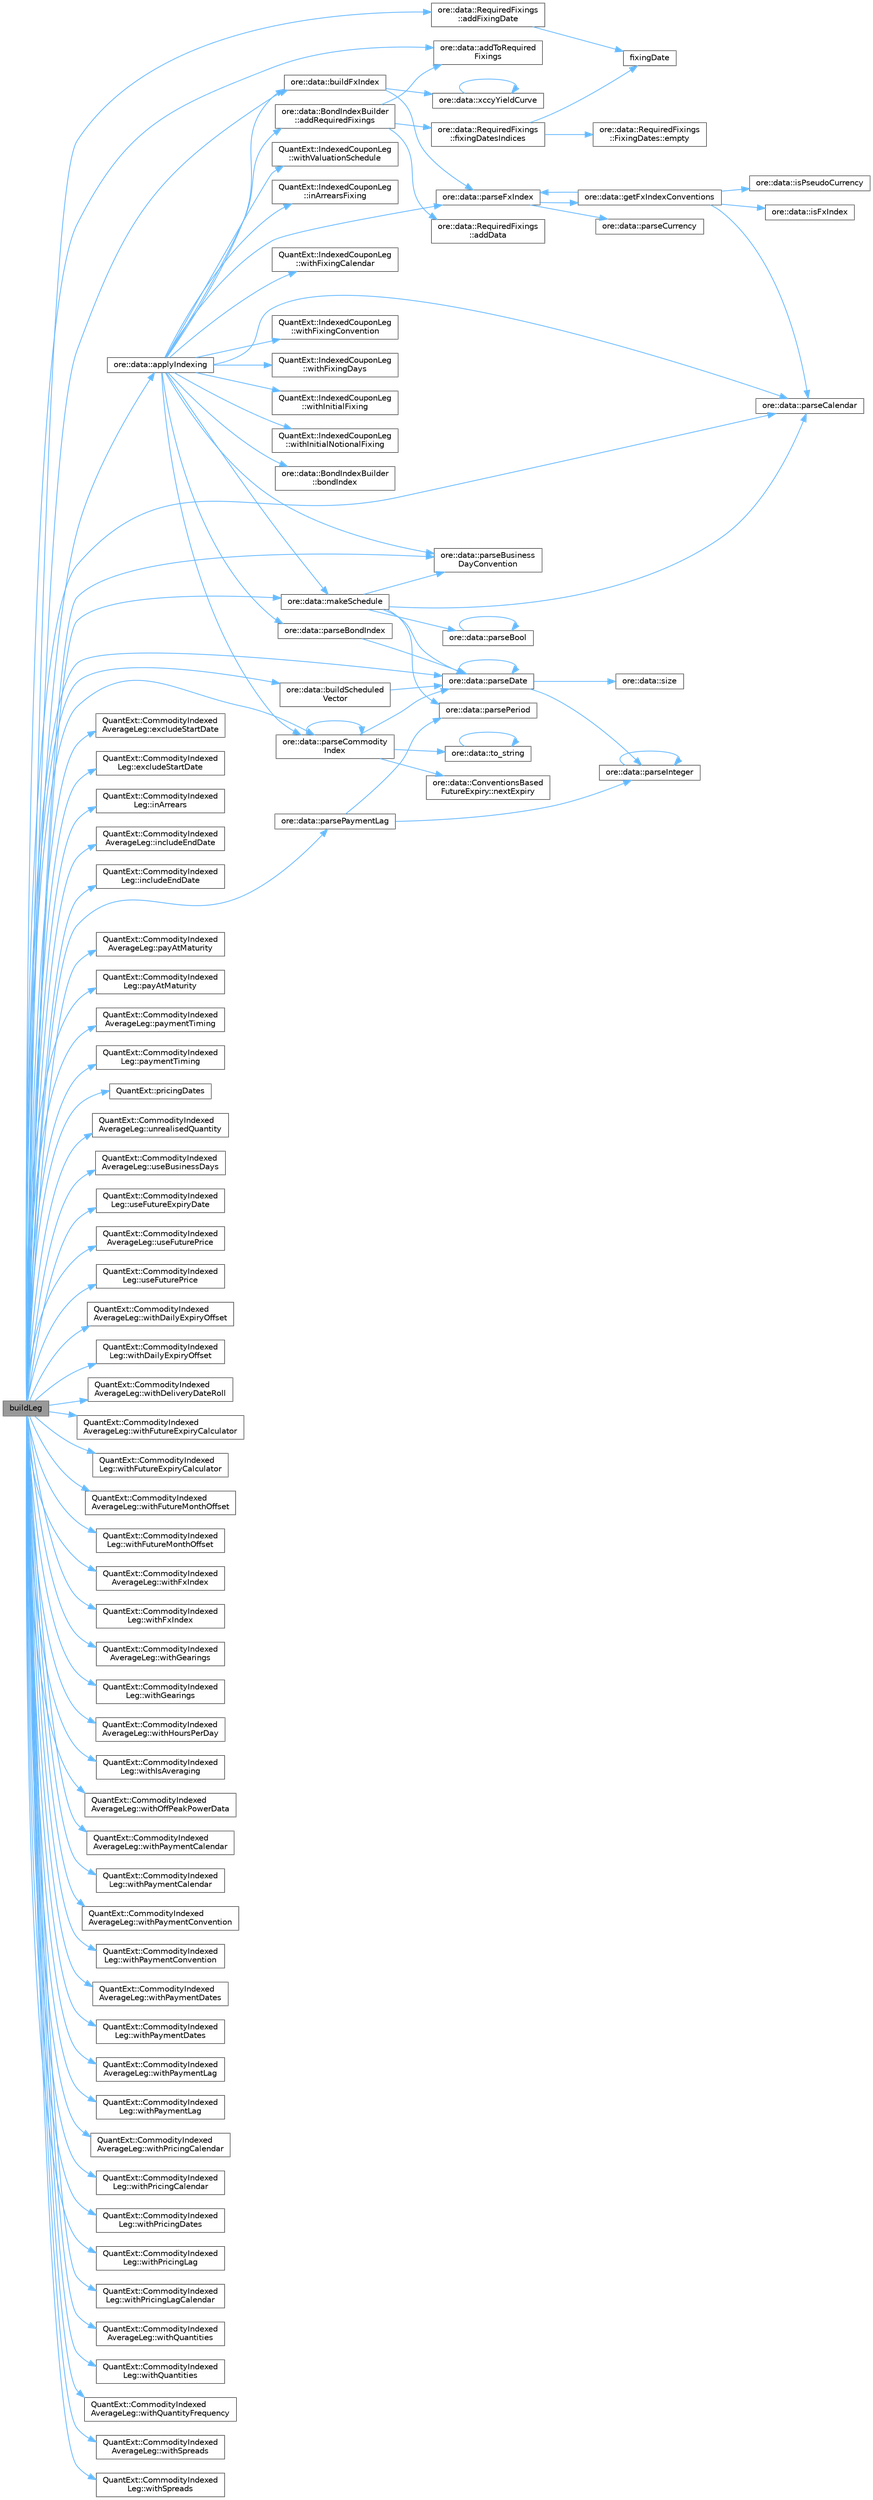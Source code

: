 digraph "buildLeg"
{
 // INTERACTIVE_SVG=YES
 // LATEX_PDF_SIZE
  bgcolor="transparent";
  edge [fontname=Helvetica,fontsize=10,labelfontname=Helvetica,labelfontsize=10];
  node [fontname=Helvetica,fontsize=10,shape=box,height=0.2,width=0.4];
  rankdir="LR";
  Node1 [label="buildLeg",height=0.2,width=0.4,color="gray40", fillcolor="grey60", style="filled", fontcolor="black",tooltip=" "];
  Node1 -> Node2 [color="steelblue1",style="solid"];
  Node2 [label="ore::data::RequiredFixings\l::addFixingDate",height=0.2,width=0.4,color="grey40", fillcolor="white", style="filled",URL="$classore_1_1data_1_1_required_fixings.html#ab7dfe7e5dd7a3d8d8f67fc9096a3c57d",tooltip=" "];
  Node2 -> Node3 [color="steelblue1",style="solid"];
  Node3 [label="fixingDate",height=0.2,width=0.4,color="grey40", fillcolor="white", style="filled",URL="C:/dev/ORE/documentation/QuantExt/doc/quantext.tag$namespace_quant_ext_1_1_zero_inflation.html#a57de786c1c8988b6da9d354282b4b370",tooltip=" "];
  Node1 -> Node4 [color="steelblue1",style="solid"];
  Node4 [label="ore::data::addToRequired\lFixings",height=0.2,width=0.4,color="grey40", fillcolor="white", style="filled",URL="$namespaceore_1_1data.html#a7453cd5f9e91b39da1712c6207aca462",tooltip=" "];
  Node1 -> Node5 [color="steelblue1",style="solid"];
  Node5 [label="ore::data::applyIndexing",height=0.2,width=0.4,color="grey40", fillcolor="white", style="filled",URL="$namespaceore_1_1data.html#a5d06d31ceafbb5a0bf0f9a4dbd09ab7e",tooltip=" "];
  Node5 -> Node6 [color="steelblue1",style="solid"];
  Node6 [label="ore::data::BondIndexBuilder\l::addRequiredFixings",height=0.2,width=0.4,color="grey40", fillcolor="white", style="filled",URL="$classore_1_1data_1_1_bond_index_builder.html#ae479124f9f93e301b0a9b63f603a7e07",tooltip=" "];
  Node6 -> Node7 [color="steelblue1",style="solid"];
  Node7 [label="ore::data::RequiredFixings\l::addData",height=0.2,width=0.4,color="grey40", fillcolor="white", style="filled",URL="$classore_1_1data_1_1_required_fixings.html#a6239d4397d1d7eb1de886f13bdc8d9d4",tooltip=" "];
  Node6 -> Node4 [color="steelblue1",style="solid"];
  Node6 -> Node8 [color="steelblue1",style="solid"];
  Node8 [label="ore::data::RequiredFixings\l::fixingDatesIndices",height=0.2,width=0.4,color="grey40", fillcolor="white", style="filled",URL="$classore_1_1data_1_1_required_fixings.html#a63d6b984cee7a38db36dee1c4233e0a0",tooltip=" "];
  Node8 -> Node9 [color="steelblue1",style="solid"];
  Node9 [label="ore::data::RequiredFixings\l::FixingDates::empty",height=0.2,width=0.4,color="grey40", fillcolor="white", style="filled",URL="$classore_1_1data_1_1_required_fixings_1_1_fixing_dates.html#a644718bb2fb240de962dc3c9a1fdf0dc",tooltip=" "];
  Node8 -> Node3 [color="steelblue1",style="solid"];
  Node5 -> Node10 [color="steelblue1",style="solid"];
  Node10 [label="ore::data::BondIndexBuilder\l::bondIndex",height=0.2,width=0.4,color="grey40", fillcolor="white", style="filled",URL="$classore_1_1data_1_1_bond_index_builder.html#a81d44eb05c46711351c9cf09a686bf3f",tooltip=" "];
  Node5 -> Node11 [color="steelblue1",style="solid"];
  Node11 [label="ore::data::buildFxIndex",height=0.2,width=0.4,color="grey40", fillcolor="white", style="filled",URL="$namespaceore_1_1data.html#ae313b95f8a3ab32f9ef5fbb83ac3254f",tooltip=" "];
  Node11 -> Node12 [color="steelblue1",style="solid"];
  Node12 [label="ore::data::parseFxIndex",height=0.2,width=0.4,color="grey40", fillcolor="white", style="filled",URL="$group__utilities.html#ga4c161c978377952d86a509a855e564b6",tooltip="Convert std::string to QuantExt::FxIndex."];
  Node12 -> Node13 [color="steelblue1",style="solid"];
  Node13 [label="ore::data::getFxIndexConventions",height=0.2,width=0.4,color="grey40", fillcolor="white", style="filled",URL="$namespaceore_1_1data.html#a924eb5d1881d31c82ac8abbdc15a5027",tooltip=" "];
  Node13 -> Node14 [color="steelblue1",style="solid"];
  Node14 [label="ore::data::isFxIndex",height=0.2,width=0.4,color="grey40", fillcolor="white", style="filled",URL="$namespaceore_1_1data.html#a123e19b0fac4f5124a8c26bad300de0e",tooltip=" "];
  Node13 -> Node15 [color="steelblue1",style="solid"];
  Node15 [label="ore::data::isPseudoCurrency",height=0.2,width=0.4,color="grey40", fillcolor="white", style="filled",URL="$group__utilities.html#gac0cf10eef45b9d706e29e7eb2ddddc90",tooltip="check for pseudo currency = precious metal or crypto currency *‍/"];
  Node13 -> Node16 [color="steelblue1",style="solid"];
  Node16 [label="ore::data::parseCalendar",height=0.2,width=0.4,color="grey40", fillcolor="white", style="filled",URL="$group__utilities.html#ga0f72d6fcccae10a674bdcd5095200f14",tooltip="Convert text to QuantLib::Calendar."];
  Node13 -> Node12 [color="steelblue1",style="solid"];
  Node12 -> Node17 [color="steelblue1",style="solid"];
  Node17 [label="ore::data::parseCurrency",height=0.2,width=0.4,color="grey40", fillcolor="white", style="filled",URL="$group__utilities.html#ga6e9e781a58e78200301c76161589fc7b",tooltip="Convert text to QuantLib::Currency."];
  Node11 -> Node18 [color="steelblue1",style="solid"];
  Node18 [label="ore::data::xccyYieldCurve",height=0.2,width=0.4,color="grey40", fillcolor="white", style="filled",URL="$namespaceore_1_1data.html#a02864b97f8a5f61c74d6b78ca65d7c30",tooltip=" "];
  Node18 -> Node18 [color="steelblue1",style="solid"];
  Node5 -> Node19 [color="steelblue1",style="solid"];
  Node19 [label="QuantExt::IndexedCouponLeg\l::inArrearsFixing",height=0.2,width=0.4,color="grey40", fillcolor="white", style="filled",URL="C:/dev/ORE/documentation/QuantExt/doc/quantext.tag$class_quant_ext_1_1_indexed_coupon_leg.html#a5ef0dba250a413818e5476474e2d95f5",tooltip=" "];
  Node5 -> Node20 [color="steelblue1",style="solid"];
  Node20 [label="ore::data::makeSchedule",height=0.2,width=0.4,color="grey40", fillcolor="white", style="filled",URL="$namespaceore_1_1data.html#af158e922cf963a59228878344ca5858d",tooltip=" "];
  Node20 -> Node21 [color="steelblue1",style="solid"];
  Node21 [label="ore::data::parseBool",height=0.2,width=0.4,color="grey40", fillcolor="white", style="filled",URL="$group__utilities.html#ga94621f11193864fa1338296232dc5be9",tooltip="Convert text to bool."];
  Node21 -> Node21 [color="steelblue1",style="solid"];
  Node20 -> Node22 [color="steelblue1",style="solid"];
  Node22 [label="ore::data::parseBusiness\lDayConvention",height=0.2,width=0.4,color="grey40", fillcolor="white", style="filled",URL="$group__utilities.html#ga86adcf55f91e340ff40783964666e732",tooltip="Convert text to QuantLib::BusinessDayConvention."];
  Node20 -> Node16 [color="steelblue1",style="solid"];
  Node20 -> Node23 [color="steelblue1",style="solid"];
  Node23 [label="ore::data::parseDate",height=0.2,width=0.4,color="grey40", fillcolor="white", style="filled",URL="$group__utilities.html#ga59b5fdda574d90facae95dec2d13040d",tooltip="Convert std::string to QuantLib::Date."];
  Node23 -> Node23 [color="steelblue1",style="solid"];
  Node23 -> Node24 [color="steelblue1",style="solid"];
  Node24 [label="ore::data::parseInteger",height=0.2,width=0.4,color="grey40", fillcolor="white", style="filled",URL="$group__utilities.html#gaecd67eda4fb5f4859bb8f6d383547721",tooltip="Convert text to QuantLib::Integer."];
  Node24 -> Node24 [color="steelblue1",style="solid"];
  Node23 -> Node25 [color="steelblue1",style="solid"];
  Node25 [label="ore::data::size",height=0.2,width=0.4,color="grey40", fillcolor="white", style="filled",URL="$namespaceore_1_1data.html#a777e216dee6069b548bb87da7152699e",tooltip=" "];
  Node20 -> Node26 [color="steelblue1",style="solid"];
  Node26 [label="ore::data::parsePeriod",height=0.2,width=0.4,color="grey40", fillcolor="white", style="filled",URL="$group__utilities.html#ga8e0623e2cb01e250e9cfec4619256208",tooltip="Convert text to QuantLib::Period."];
  Node5 -> Node27 [color="steelblue1",style="solid"];
  Node27 [label="ore::data::parseBondIndex",height=0.2,width=0.4,color="grey40", fillcolor="white", style="filled",URL="$group__utilities.html#ga7016b9dec58e9b19b7351e114282e869",tooltip="Convert std::string to QuantExt::BondIndex."];
  Node27 -> Node23 [color="steelblue1",style="solid"];
  Node5 -> Node22 [color="steelblue1",style="solid"];
  Node5 -> Node16 [color="steelblue1",style="solid"];
  Node5 -> Node28 [color="steelblue1",style="solid"];
  Node28 [label="ore::data::parseCommodity\lIndex",height=0.2,width=0.4,color="grey40", fillcolor="white", style="filled",URL="$namespaceore_1_1data.html#abd022b98516a69b335865f8c17a645cf",tooltip=" "];
  Node28 -> Node29 [color="steelblue1",style="solid"];
  Node29 [label="ore::data::ConventionsBased\lFutureExpiry::nextExpiry",height=0.2,width=0.4,color="grey40", fillcolor="white", style="filled",URL="$classore_1_1data_1_1_conventions_based_future_expiry.html#a2bd20c07171472e89c54943f2da6dffd",tooltip=" "];
  Node28 -> Node28 [color="steelblue1",style="solid"];
  Node28 -> Node23 [color="steelblue1",style="solid"];
  Node28 -> Node30 [color="steelblue1",style="solid"];
  Node30 [label="ore::data::to_string",height=0.2,width=0.4,color="grey40", fillcolor="white", style="filled",URL="$namespaceore_1_1data.html#a86651dfeb5c18ee891f7a4734d8cf455",tooltip=" "];
  Node30 -> Node30 [color="steelblue1",style="solid"];
  Node5 -> Node12 [color="steelblue1",style="solid"];
  Node5 -> Node31 [color="steelblue1",style="solid"];
  Node31 [label="QuantExt::IndexedCouponLeg\l::withFixingCalendar",height=0.2,width=0.4,color="grey40", fillcolor="white", style="filled",URL="C:/dev/ORE/documentation/QuantExt/doc/quantext.tag$class_quant_ext_1_1_indexed_coupon_leg.html#a5c41340265a3749014cc9a92104ef5b9",tooltip=" "];
  Node5 -> Node32 [color="steelblue1",style="solid"];
  Node32 [label="QuantExt::IndexedCouponLeg\l::withFixingConvention",height=0.2,width=0.4,color="grey40", fillcolor="white", style="filled",URL="C:/dev/ORE/documentation/QuantExt/doc/quantext.tag$class_quant_ext_1_1_indexed_coupon_leg.html#ae08d19faf902165220b4353785c82071",tooltip=" "];
  Node5 -> Node33 [color="steelblue1",style="solid"];
  Node33 [label="QuantExt::IndexedCouponLeg\l::withFixingDays",height=0.2,width=0.4,color="grey40", fillcolor="white", style="filled",URL="C:/dev/ORE/documentation/QuantExt/doc/quantext.tag$class_quant_ext_1_1_indexed_coupon_leg.html#a8ee13a8fbb19f67a47c77fddbd1bca2f",tooltip=" "];
  Node5 -> Node34 [color="steelblue1",style="solid"];
  Node34 [label="QuantExt::IndexedCouponLeg\l::withInitialFixing",height=0.2,width=0.4,color="grey40", fillcolor="white", style="filled",URL="C:/dev/ORE/documentation/QuantExt/doc/quantext.tag$class_quant_ext_1_1_indexed_coupon_leg.html#a65f2f85e9c92871feff4bae1df150ad7",tooltip=" "];
  Node5 -> Node35 [color="steelblue1",style="solid"];
  Node35 [label="QuantExt::IndexedCouponLeg\l::withInitialNotionalFixing",height=0.2,width=0.4,color="grey40", fillcolor="white", style="filled",URL="C:/dev/ORE/documentation/QuantExt/doc/quantext.tag$class_quant_ext_1_1_indexed_coupon_leg.html#a120c4a8fbdc82e46c9b520b5d1c0b494",tooltip=" "];
  Node5 -> Node36 [color="steelblue1",style="solid"];
  Node36 [label="QuantExt::IndexedCouponLeg\l::withValuationSchedule",height=0.2,width=0.4,color="grey40", fillcolor="white", style="filled",URL="C:/dev/ORE/documentation/QuantExt/doc/quantext.tag$class_quant_ext_1_1_indexed_coupon_leg.html#aaaf3214e2f02158e269ed7a7ecee1770",tooltip=" "];
  Node1 -> Node11 [color="steelblue1",style="solid"];
  Node1 -> Node37 [color="steelblue1",style="solid"];
  Node37 [label="ore::data::buildScheduled\lVector",height=0.2,width=0.4,color="grey40", fillcolor="white", style="filled",URL="$namespaceore_1_1data.html#a9206da3667d412d6992de0f3909beef2",tooltip=" "];
  Node37 -> Node23 [color="steelblue1",style="solid"];
  Node1 -> Node38 [color="steelblue1",style="solid"];
  Node38 [label="QuantExt::CommodityIndexed\lAverageLeg::excludeStartDate",height=0.2,width=0.4,color="grey40", fillcolor="white", style="filled",URL="C:/dev/ORE/documentation/QuantExt/doc/quantext.tag$class_quant_ext_1_1_commodity_indexed_average_leg.html#a25a9e0b95cd509dcf87a74208ac2ea3b",tooltip=" "];
  Node1 -> Node39 [color="steelblue1",style="solid"];
  Node39 [label="QuantExt::CommodityIndexed\lLeg::excludeStartDate",height=0.2,width=0.4,color="grey40", fillcolor="white", style="filled",URL="C:/dev/ORE/documentation/QuantExt/doc/quantext.tag$class_quant_ext_1_1_commodity_indexed_leg.html#a0d4aaf84b21d15a57d910b9968c0e810",tooltip=" "];
  Node1 -> Node40 [color="steelblue1",style="solid"];
  Node40 [label="QuantExt::CommodityIndexed\lLeg::inArrears",height=0.2,width=0.4,color="grey40", fillcolor="white", style="filled",URL="C:/dev/ORE/documentation/QuantExt/doc/quantext.tag$class_quant_ext_1_1_commodity_indexed_leg.html#a9c173f106fb64f11f8cdb7a4bbf1b8d2",tooltip=" "];
  Node1 -> Node41 [color="steelblue1",style="solid"];
  Node41 [label="QuantExt::CommodityIndexed\lAverageLeg::includeEndDate",height=0.2,width=0.4,color="grey40", fillcolor="white", style="filled",URL="C:/dev/ORE/documentation/QuantExt/doc/quantext.tag$class_quant_ext_1_1_commodity_indexed_average_leg.html#a204747837b3a8769db304bf77c6c89b7",tooltip=" "];
  Node1 -> Node42 [color="steelblue1",style="solid"];
  Node42 [label="QuantExt::CommodityIndexed\lLeg::includeEndDate",height=0.2,width=0.4,color="grey40", fillcolor="white", style="filled",URL="C:/dev/ORE/documentation/QuantExt/doc/quantext.tag$class_quant_ext_1_1_commodity_indexed_leg.html#a4b65e24e4767bbc2b224a55d0ae402eb",tooltip=" "];
  Node1 -> Node20 [color="steelblue1",style="solid"];
  Node1 -> Node22 [color="steelblue1",style="solid"];
  Node1 -> Node16 [color="steelblue1",style="solid"];
  Node1 -> Node28 [color="steelblue1",style="solid"];
  Node1 -> Node23 [color="steelblue1",style="solid"];
  Node1 -> Node43 [color="steelblue1",style="solid"];
  Node43 [label="ore::data::parsePaymentLag",height=0.2,width=0.4,color="grey40", fillcolor="white", style="filled",URL="$group__utilities.html#gaaccd32117e7bb7cbec793de579976cc8",tooltip="Convert text to PaymentLag."];
  Node43 -> Node24 [color="steelblue1",style="solid"];
  Node43 -> Node26 [color="steelblue1",style="solid"];
  Node1 -> Node44 [color="steelblue1",style="solid"];
  Node44 [label="QuantExt::CommodityIndexed\lAverageLeg::payAtMaturity",height=0.2,width=0.4,color="grey40", fillcolor="white", style="filled",URL="C:/dev/ORE/documentation/QuantExt/doc/quantext.tag$class_quant_ext_1_1_commodity_indexed_average_leg.html#af71e2213e8d7551918c07aee938ea899",tooltip=" "];
  Node1 -> Node45 [color="steelblue1",style="solid"];
  Node45 [label="QuantExt::CommodityIndexed\lLeg::payAtMaturity",height=0.2,width=0.4,color="grey40", fillcolor="white", style="filled",URL="C:/dev/ORE/documentation/QuantExt/doc/quantext.tag$class_quant_ext_1_1_commodity_indexed_leg.html#a2b6334c742ec23582e7c66e2e46243f5",tooltip=" "];
  Node1 -> Node46 [color="steelblue1",style="solid"];
  Node46 [label="QuantExt::CommodityIndexed\lAverageLeg::paymentTiming",height=0.2,width=0.4,color="grey40", fillcolor="white", style="filled",URL="C:/dev/ORE/documentation/QuantExt/doc/quantext.tag$class_quant_ext_1_1_commodity_indexed_average_leg.html#a3c3363ff0ea42ad4c19362fd6d467aea",tooltip=" "];
  Node1 -> Node47 [color="steelblue1",style="solid"];
  Node47 [label="QuantExt::CommodityIndexed\lLeg::paymentTiming",height=0.2,width=0.4,color="grey40", fillcolor="white", style="filled",URL="C:/dev/ORE/documentation/QuantExt/doc/quantext.tag$class_quant_ext_1_1_commodity_indexed_leg.html#a15550c0cbb0255db4cd163ef3c950b99",tooltip=" "];
  Node1 -> Node48 [color="steelblue1",style="solid"];
  Node48 [label="QuantExt::pricingDates",height=0.2,width=0.4,color="grey40", fillcolor="white", style="filled",URL="C:/dev/ORE/documentation/QuantExt/doc/quantext.tag$namespace_quant_ext.html#ab0b32bc299eb03d1e3d53a2b97af52e7",tooltip=" "];
  Node1 -> Node49 [color="steelblue1",style="solid"];
  Node49 [label="QuantExt::CommodityIndexed\lAverageLeg::unrealisedQuantity",height=0.2,width=0.4,color="grey40", fillcolor="white", style="filled",URL="C:/dev/ORE/documentation/QuantExt/doc/quantext.tag$class_quant_ext_1_1_commodity_indexed_average_leg.html#ae4ddccf7674bb22118624fbcf563ee1d",tooltip=" "];
  Node1 -> Node50 [color="steelblue1",style="solid"];
  Node50 [label="QuantExt::CommodityIndexed\lAverageLeg::useBusinessDays",height=0.2,width=0.4,color="grey40", fillcolor="white", style="filled",URL="C:/dev/ORE/documentation/QuantExt/doc/quantext.tag$class_quant_ext_1_1_commodity_indexed_average_leg.html#ab72d7b98853e3973e32d2eeebb46e099",tooltip=" "];
  Node1 -> Node51 [color="steelblue1",style="solid"];
  Node51 [label="QuantExt::CommodityIndexed\lLeg::useFutureExpiryDate",height=0.2,width=0.4,color="grey40", fillcolor="white", style="filled",URL="C:/dev/ORE/documentation/QuantExt/doc/quantext.tag$class_quant_ext_1_1_commodity_indexed_leg.html#af35f2f5df2bfc74fcb7bf52eb0183ff7",tooltip=" "];
  Node1 -> Node52 [color="steelblue1",style="solid"];
  Node52 [label="QuantExt::CommodityIndexed\lAverageLeg::useFuturePrice",height=0.2,width=0.4,color="grey40", fillcolor="white", style="filled",URL="C:/dev/ORE/documentation/QuantExt/doc/quantext.tag$class_quant_ext_1_1_commodity_indexed_average_leg.html#a08cf0ee30fe45d98f3d3b502567a25fc",tooltip=" "];
  Node1 -> Node53 [color="steelblue1",style="solid"];
  Node53 [label="QuantExt::CommodityIndexed\lLeg::useFuturePrice",height=0.2,width=0.4,color="grey40", fillcolor="white", style="filled",URL="C:/dev/ORE/documentation/QuantExt/doc/quantext.tag$class_quant_ext_1_1_commodity_indexed_leg.html#ac39ab5a1faec900f7a2d659d6bc58a21",tooltip=" "];
  Node1 -> Node54 [color="steelblue1",style="solid"];
  Node54 [label="QuantExt::CommodityIndexed\lAverageLeg::withDailyExpiryOffset",height=0.2,width=0.4,color="grey40", fillcolor="white", style="filled",URL="C:/dev/ORE/documentation/QuantExt/doc/quantext.tag$class_quant_ext_1_1_commodity_indexed_average_leg.html#a9287c91d5281150111cb5c9576e04edd",tooltip=" "];
  Node1 -> Node55 [color="steelblue1",style="solid"];
  Node55 [label="QuantExt::CommodityIndexed\lLeg::withDailyExpiryOffset",height=0.2,width=0.4,color="grey40", fillcolor="white", style="filled",URL="C:/dev/ORE/documentation/QuantExt/doc/quantext.tag$class_quant_ext_1_1_commodity_indexed_leg.html#aa1a73dd1d88d6f0f6971e6592c8e5a7a",tooltip=" "];
  Node1 -> Node56 [color="steelblue1",style="solid"];
  Node56 [label="QuantExt::CommodityIndexed\lAverageLeg::withDeliveryDateRoll",height=0.2,width=0.4,color="grey40", fillcolor="white", style="filled",URL="C:/dev/ORE/documentation/QuantExt/doc/quantext.tag$class_quant_ext_1_1_commodity_indexed_average_leg.html#a4b53345e353b20b6487294f52787f414",tooltip=" "];
  Node1 -> Node57 [color="steelblue1",style="solid"];
  Node57 [label="QuantExt::CommodityIndexed\lAverageLeg::withFutureExpiryCalculator",height=0.2,width=0.4,color="grey40", fillcolor="white", style="filled",URL="C:/dev/ORE/documentation/QuantExt/doc/quantext.tag$class_quant_ext_1_1_commodity_indexed_average_leg.html#ab859e7fba8fe577ba8ae0192118b86db",tooltip=" "];
  Node1 -> Node58 [color="steelblue1",style="solid"];
  Node58 [label="QuantExt::CommodityIndexed\lLeg::withFutureExpiryCalculator",height=0.2,width=0.4,color="grey40", fillcolor="white", style="filled",URL="C:/dev/ORE/documentation/QuantExt/doc/quantext.tag$class_quant_ext_1_1_commodity_indexed_leg.html#a96ed20cec5c490b430fd3cc4c7df762a",tooltip=" "];
  Node1 -> Node59 [color="steelblue1",style="solid"];
  Node59 [label="QuantExt::CommodityIndexed\lAverageLeg::withFutureMonthOffset",height=0.2,width=0.4,color="grey40", fillcolor="white", style="filled",URL="C:/dev/ORE/documentation/QuantExt/doc/quantext.tag$class_quant_ext_1_1_commodity_indexed_average_leg.html#a2c79aedb314f01fd0258198d729dba41",tooltip=" "];
  Node1 -> Node60 [color="steelblue1",style="solid"];
  Node60 [label="QuantExt::CommodityIndexed\lLeg::withFutureMonthOffset",height=0.2,width=0.4,color="grey40", fillcolor="white", style="filled",URL="C:/dev/ORE/documentation/QuantExt/doc/quantext.tag$class_quant_ext_1_1_commodity_indexed_leg.html#a5896c859bff34e9ba7fae1c509d554e8",tooltip=" "];
  Node1 -> Node61 [color="steelblue1",style="solid"];
  Node61 [label="QuantExt::CommodityIndexed\lAverageLeg::withFxIndex",height=0.2,width=0.4,color="grey40", fillcolor="white", style="filled",URL="C:/dev/ORE/documentation/QuantExt/doc/quantext.tag$class_quant_ext_1_1_commodity_indexed_average_leg.html#aedcc9ea1821c19bb3736cb3406deb130",tooltip=" "];
  Node1 -> Node62 [color="steelblue1",style="solid"];
  Node62 [label="QuantExt::CommodityIndexed\lLeg::withFxIndex",height=0.2,width=0.4,color="grey40", fillcolor="white", style="filled",URL="C:/dev/ORE/documentation/QuantExt/doc/quantext.tag$class_quant_ext_1_1_commodity_indexed_leg.html#a8a1eec16c435ea7fb8841b74d65cbe3b",tooltip=" "];
  Node1 -> Node63 [color="steelblue1",style="solid"];
  Node63 [label="QuantExt::CommodityIndexed\lAverageLeg::withGearings",height=0.2,width=0.4,color="grey40", fillcolor="white", style="filled",URL="C:/dev/ORE/documentation/QuantExt/doc/quantext.tag$class_quant_ext_1_1_commodity_indexed_average_leg.html#a2d8f6bb3e227e8127fa535f479cd5b58",tooltip=" "];
  Node1 -> Node64 [color="steelblue1",style="solid"];
  Node64 [label="QuantExt::CommodityIndexed\lLeg::withGearings",height=0.2,width=0.4,color="grey40", fillcolor="white", style="filled",URL="C:/dev/ORE/documentation/QuantExt/doc/quantext.tag$class_quant_ext_1_1_commodity_indexed_leg.html#a9ec2c4a0d7a36e9fb6bb8ecbd1648d6e",tooltip=" "];
  Node1 -> Node65 [color="steelblue1",style="solid"];
  Node65 [label="QuantExt::CommodityIndexed\lAverageLeg::withHoursPerDay",height=0.2,width=0.4,color="grey40", fillcolor="white", style="filled",URL="C:/dev/ORE/documentation/QuantExt/doc/quantext.tag$class_quant_ext_1_1_commodity_indexed_average_leg.html#ab601d8776a6dbaf0548c99029447f2d2",tooltip=" "];
  Node1 -> Node66 [color="steelblue1",style="solid"];
  Node66 [label="QuantExt::CommodityIndexed\lLeg::withIsAveraging",height=0.2,width=0.4,color="grey40", fillcolor="white", style="filled",URL="C:/dev/ORE/documentation/QuantExt/doc/quantext.tag$class_quant_ext_1_1_commodity_indexed_leg.html#a3528da691e8c50babc688b1681ae52b2",tooltip=" "];
  Node1 -> Node67 [color="steelblue1",style="solid"];
  Node67 [label="QuantExt::CommodityIndexed\lAverageLeg::withOffPeakPowerData",height=0.2,width=0.4,color="grey40", fillcolor="white", style="filled",URL="C:/dev/ORE/documentation/QuantExt/doc/quantext.tag$class_quant_ext_1_1_commodity_indexed_average_leg.html#ae99bf93f79a48d6737d4768f76874509",tooltip=" "];
  Node1 -> Node68 [color="steelblue1",style="solid"];
  Node68 [label="QuantExt::CommodityIndexed\lAverageLeg::withPaymentCalendar",height=0.2,width=0.4,color="grey40", fillcolor="white", style="filled",URL="C:/dev/ORE/documentation/QuantExt/doc/quantext.tag$class_quant_ext_1_1_commodity_indexed_average_leg.html#aa4c81405ef7eccca2f849d92fa2bb2fc",tooltip=" "];
  Node1 -> Node69 [color="steelblue1",style="solid"];
  Node69 [label="QuantExt::CommodityIndexed\lLeg::withPaymentCalendar",height=0.2,width=0.4,color="grey40", fillcolor="white", style="filled",URL="C:/dev/ORE/documentation/QuantExt/doc/quantext.tag$class_quant_ext_1_1_commodity_indexed_leg.html#aa1e5e9ede02e491b609fdd2943d138aa",tooltip=" "];
  Node1 -> Node70 [color="steelblue1",style="solid"];
  Node70 [label="QuantExt::CommodityIndexed\lAverageLeg::withPaymentConvention",height=0.2,width=0.4,color="grey40", fillcolor="white", style="filled",URL="C:/dev/ORE/documentation/QuantExt/doc/quantext.tag$class_quant_ext_1_1_commodity_indexed_average_leg.html#a7b990149a901c356718a0e429720d80e",tooltip=" "];
  Node1 -> Node71 [color="steelblue1",style="solid"];
  Node71 [label="QuantExt::CommodityIndexed\lLeg::withPaymentConvention",height=0.2,width=0.4,color="grey40", fillcolor="white", style="filled",URL="C:/dev/ORE/documentation/QuantExt/doc/quantext.tag$class_quant_ext_1_1_commodity_indexed_leg.html#ad156641247039082182899f8c5d3c90f",tooltip=" "];
  Node1 -> Node72 [color="steelblue1",style="solid"];
  Node72 [label="QuantExt::CommodityIndexed\lAverageLeg::withPaymentDates",height=0.2,width=0.4,color="grey40", fillcolor="white", style="filled",URL="C:/dev/ORE/documentation/QuantExt/doc/quantext.tag$class_quant_ext_1_1_commodity_indexed_average_leg.html#a873c5386f7a290c983eca87e9bd9e8a1",tooltip=" "];
  Node1 -> Node73 [color="steelblue1",style="solid"];
  Node73 [label="QuantExt::CommodityIndexed\lLeg::withPaymentDates",height=0.2,width=0.4,color="grey40", fillcolor="white", style="filled",URL="C:/dev/ORE/documentation/QuantExt/doc/quantext.tag$class_quant_ext_1_1_commodity_indexed_leg.html#a6a2561a26064a92ec4c45039c65a1e0c",tooltip=" "];
  Node1 -> Node74 [color="steelblue1",style="solid"];
  Node74 [label="QuantExt::CommodityIndexed\lAverageLeg::withPaymentLag",height=0.2,width=0.4,color="grey40", fillcolor="white", style="filled",URL="C:/dev/ORE/documentation/QuantExt/doc/quantext.tag$class_quant_ext_1_1_commodity_indexed_average_leg.html#a159f5024a802ee0692c16780f114c67a",tooltip=" "];
  Node1 -> Node75 [color="steelblue1",style="solid"];
  Node75 [label="QuantExt::CommodityIndexed\lLeg::withPaymentLag",height=0.2,width=0.4,color="grey40", fillcolor="white", style="filled",URL="C:/dev/ORE/documentation/QuantExt/doc/quantext.tag$class_quant_ext_1_1_commodity_indexed_leg.html#a9ab733edeedfe3515ce53f5de21d6bf6",tooltip=" "];
  Node1 -> Node76 [color="steelblue1",style="solid"];
  Node76 [label="QuantExt::CommodityIndexed\lAverageLeg::withPricingCalendar",height=0.2,width=0.4,color="grey40", fillcolor="white", style="filled",URL="C:/dev/ORE/documentation/QuantExt/doc/quantext.tag$class_quant_ext_1_1_commodity_indexed_average_leg.html#ab8906bdae278ba5fa45768f573a4510c",tooltip=" "];
  Node1 -> Node77 [color="steelblue1",style="solid"];
  Node77 [label="QuantExt::CommodityIndexed\lLeg::withPricingCalendar",height=0.2,width=0.4,color="grey40", fillcolor="white", style="filled",URL="C:/dev/ORE/documentation/QuantExt/doc/quantext.tag$class_quant_ext_1_1_commodity_indexed_leg.html#ace28b64087c12623371117646fa86828",tooltip=" "];
  Node1 -> Node78 [color="steelblue1",style="solid"];
  Node78 [label="QuantExt::CommodityIndexed\lLeg::withPricingDates",height=0.2,width=0.4,color="grey40", fillcolor="white", style="filled",URL="C:/dev/ORE/documentation/QuantExt/doc/quantext.tag$class_quant_ext_1_1_commodity_indexed_leg.html#aa65ea6e434c1f2fa029ac3ef0d874d37",tooltip=" "];
  Node1 -> Node79 [color="steelblue1",style="solid"];
  Node79 [label="QuantExt::CommodityIndexed\lLeg::withPricingLag",height=0.2,width=0.4,color="grey40", fillcolor="white", style="filled",URL="C:/dev/ORE/documentation/QuantExt/doc/quantext.tag$class_quant_ext_1_1_commodity_indexed_leg.html#add31145dcf36c28fc78b0d2644fbdfe8",tooltip=" "];
  Node1 -> Node80 [color="steelblue1",style="solid"];
  Node80 [label="QuantExt::CommodityIndexed\lLeg::withPricingLagCalendar",height=0.2,width=0.4,color="grey40", fillcolor="white", style="filled",URL="C:/dev/ORE/documentation/QuantExt/doc/quantext.tag$class_quant_ext_1_1_commodity_indexed_leg.html#a106ee203249d1ec7bb6565270e6acd16",tooltip=" "];
  Node1 -> Node81 [color="steelblue1",style="solid"];
  Node81 [label="QuantExt::CommodityIndexed\lAverageLeg::withQuantities",height=0.2,width=0.4,color="grey40", fillcolor="white", style="filled",URL="C:/dev/ORE/documentation/QuantExt/doc/quantext.tag$class_quant_ext_1_1_commodity_indexed_average_leg.html#a9a0d5a7277800380a87eabb8dbe46422",tooltip=" "];
  Node1 -> Node82 [color="steelblue1",style="solid"];
  Node82 [label="QuantExt::CommodityIndexed\lLeg::withQuantities",height=0.2,width=0.4,color="grey40", fillcolor="white", style="filled",URL="C:/dev/ORE/documentation/QuantExt/doc/quantext.tag$class_quant_ext_1_1_commodity_indexed_leg.html#a64cfd9319bd7d1950913f635a010361a",tooltip=" "];
  Node1 -> Node83 [color="steelblue1",style="solid"];
  Node83 [label="QuantExt::CommodityIndexed\lAverageLeg::withQuantityFrequency",height=0.2,width=0.4,color="grey40", fillcolor="white", style="filled",URL="C:/dev/ORE/documentation/QuantExt/doc/quantext.tag$class_quant_ext_1_1_commodity_indexed_average_leg.html#a4f21e3193f688762418282ddf7c45b9e",tooltip=" "];
  Node1 -> Node84 [color="steelblue1",style="solid"];
  Node84 [label="QuantExt::CommodityIndexed\lAverageLeg::withSpreads",height=0.2,width=0.4,color="grey40", fillcolor="white", style="filled",URL="C:/dev/ORE/documentation/QuantExt/doc/quantext.tag$class_quant_ext_1_1_commodity_indexed_average_leg.html#ae367bf80b054125fb9e637a43485f465",tooltip=" "];
  Node1 -> Node85 [color="steelblue1",style="solid"];
  Node85 [label="QuantExt::CommodityIndexed\lLeg::withSpreads",height=0.2,width=0.4,color="grey40", fillcolor="white", style="filled",URL="C:/dev/ORE/documentation/QuantExt/doc/quantext.tag$class_quant_ext_1_1_commodity_indexed_leg.html#abd00a3f9dd34792d2088fff6b7f7aadc",tooltip=" "];
}
